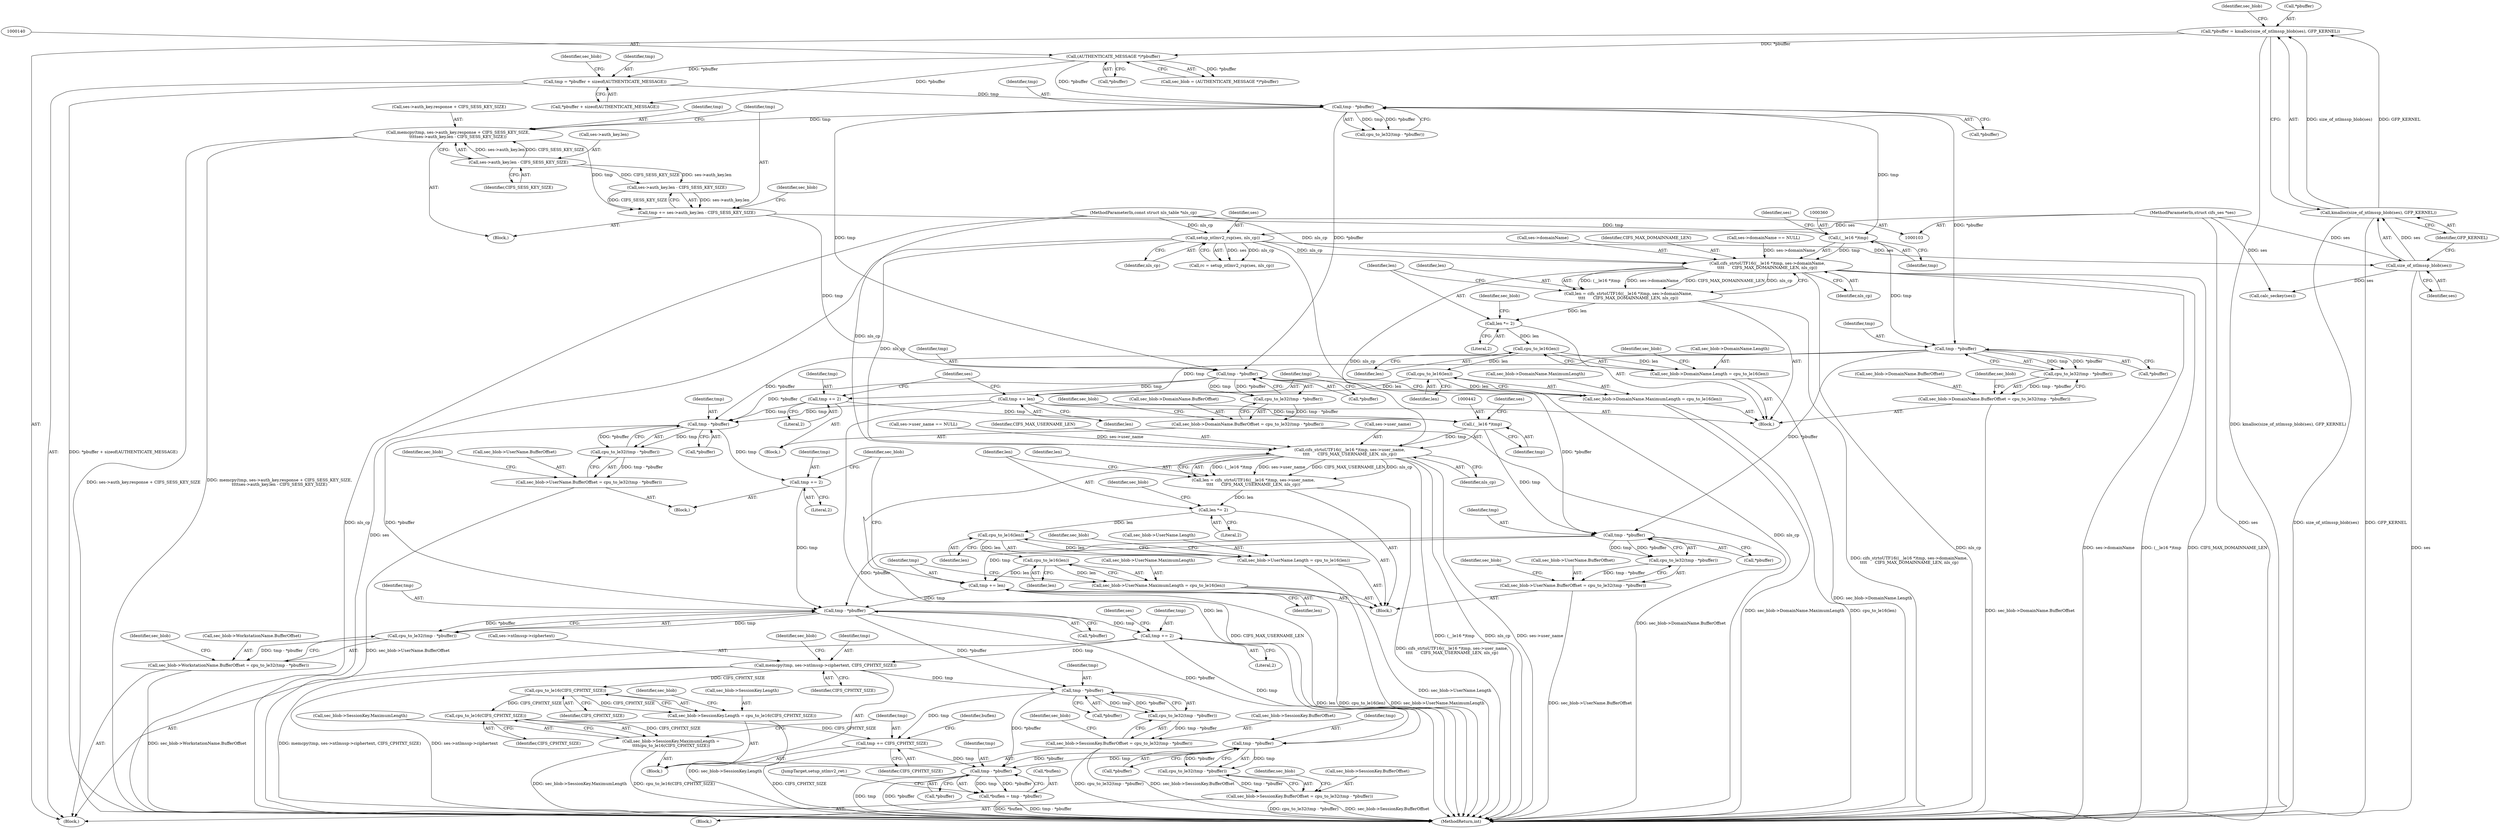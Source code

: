 digraph "0_linux_cabfb3680f78981d26c078a26e5c748531257ebb@API" {
"1000249" [label="(Call,memcpy(tmp, ses->auth_key.response + CIFS_SESS_KEY_SIZE,\n\t\t\t\tses->auth_key.len - CIFS_SESS_KEY_SIZE))"];
"1000238" [label="(Call,tmp - *pbuffer)"];
"1000195" [label="(Call,tmp = *pbuffer + sizeof(AUTHENTICATE_MESSAGE))"];
"1000139" [label="(Call,(AUTHENTICATE_MESSAGE *)*pbuffer)"];
"1000130" [label="(Call,*pbuffer = kmalloc(size_of_ntlmssp_blob(ses), GFP_KERNEL))"];
"1000133" [label="(Call,kmalloc(size_of_ntlmssp_blob(ses), GFP_KERNEL))"];
"1000134" [label="(Call,size_of_ntlmssp_blob(ses))"];
"1000115" [label="(Call,setup_ntlmv2_rsp(ses, nls_cp))"];
"1000106" [label="(MethodParameterIn,struct cifs_ses *ses)"];
"1000107" [label="(MethodParameterIn,const struct nls_table *nls_cp)"];
"1000258" [label="(Call,ses->auth_key.len - CIFS_SESS_KEY_SIZE)"];
"1000265" [label="(Call,tmp += ses->auth_key.len - CIFS_SESS_KEY_SIZE)"];
"1000332" [label="(Call,tmp - *pbuffer)"];
"1000331" [label="(Call,cpu_to_le32(tmp - *pbuffer))"];
"1000325" [label="(Call,sec_blob->DomainName.BufferOffset = cpu_to_le32(tmp - *pbuffer))"];
"1000350" [label="(Call,tmp += 2)"];
"1000414" [label="(Call,tmp - *pbuffer)"];
"1000413" [label="(Call,cpu_to_le32(tmp - *pbuffer))"];
"1000407" [label="(Call,sec_blob->UserName.BufferOffset = cpu_to_le32(tmp - *pbuffer))"];
"1000432" [label="(Call,tmp += 2)"];
"1000489" [label="(Call,tmp - *pbuffer)"];
"1000488" [label="(Call,cpu_to_le32(tmp - *pbuffer))"];
"1000482" [label="(Call,sec_blob->WorkstationName.BufferOffset = cpu_to_le32(tmp - *pbuffer))"];
"1000507" [label="(Call,tmp += 2)"];
"1000531" [label="(Call,memcpy(tmp, ses->ntlmssp->ciphertext, CIFS_CPHTXT_SIZE))"];
"1000546" [label="(Call,tmp - *pbuffer)"];
"1000545" [label="(Call,cpu_to_le32(tmp - *pbuffer))"];
"1000539" [label="(Call,sec_blob->SessionKey.BufferOffset = cpu_to_le32(tmp - *pbuffer))"];
"1000566" [label="(Call,tmp += CIFS_CPHTXT_SIZE)"];
"1000599" [label="(Call,tmp - *pbuffer)"];
"1000596" [label="(Call,*buflen = tmp - *pbuffer)"];
"1000556" [label="(Call,cpu_to_le16(CIFS_CPHTXT_SIZE))"];
"1000550" [label="(Call,sec_blob->SessionKey.Length = cpu_to_le16(CIFS_CPHTXT_SIZE))"];
"1000564" [label="(Call,cpu_to_le16(CIFS_CPHTXT_SIZE))"];
"1000558" [label="(Call,sec_blob->SessionKey.MaximumLength =\n\t\t\t\tcpu_to_le16(CIFS_CPHTXT_SIZE))"];
"1000578" [label="(Call,tmp - *pbuffer)"];
"1000577" [label="(Call,cpu_to_le32(tmp - *pbuffer))"];
"1000571" [label="(Call,sec_blob->SessionKey.BufferOffset = cpu_to_le32(tmp - *pbuffer))"];
"1000441" [label="(Call,(__le16 *)tmp)"];
"1000440" [label="(Call,cifs_strtoUTF16((__le16 *)tmp, ses->user_name,\n\t\t\t\t      CIFS_MAX_USERNAME_LEN, nls_cp))"];
"1000438" [label="(Call,len = cifs_strtoUTF16((__le16 *)tmp, ses->user_name,\n\t\t\t\t      CIFS_MAX_USERNAME_LEN, nls_cp))"];
"1000449" [label="(Call,len *= 2)"];
"1000469" [label="(Call,cpu_to_le16(len))"];
"1000463" [label="(Call,sec_blob->UserName.Length = cpu_to_le16(len))"];
"1000477" [label="(Call,cpu_to_le16(len))"];
"1000471" [label="(Call,sec_blob->UserName.MaximumLength = cpu_to_le16(len))"];
"1000479" [label="(Call,tmp += len)"];
"1000459" [label="(Call,tmp - *pbuffer)"];
"1000458" [label="(Call,cpu_to_le32(tmp - *pbuffer))"];
"1000452" [label="(Call,sec_blob->UserName.BufferOffset = cpu_to_le32(tmp - *pbuffer))"];
"1000359" [label="(Call,(__le16 *)tmp)"];
"1000358" [label="(Call,cifs_strtoUTF16((__le16 *)tmp, ses->domainName,\n\t\t\t\t      CIFS_MAX_DOMAINNAME_LEN, nls_cp))"];
"1000356" [label="(Call,len = cifs_strtoUTF16((__le16 *)tmp, ses->domainName,\n\t\t\t\t      CIFS_MAX_DOMAINNAME_LEN, nls_cp))"];
"1000367" [label="(Call,len *= 2)"];
"1000387" [label="(Call,cpu_to_le16(len))"];
"1000381" [label="(Call,sec_blob->DomainName.Length = cpu_to_le16(len))"];
"1000395" [label="(Call,cpu_to_le16(len))"];
"1000389" [label="(Call,sec_blob->DomainName.MaximumLength = cpu_to_le16(len))"];
"1000397" [label="(Call,tmp += len)"];
"1000377" [label="(Call,tmp - *pbuffer)"];
"1000376" [label="(Call,cpu_to_le32(tmp - *pbuffer))"];
"1000370" [label="(Call,sec_blob->DomainName.BufferOffset = cpu_to_le32(tmp - *pbuffer))"];
"1000116" [label="(Identifier,ses)"];
"1000376" [label="(Call,cpu_to_le32(tmp - *pbuffer))"];
"1000474" [label="(Identifier,sec_blob)"];
"1000249" [label="(Call,memcpy(tmp, ses->auth_key.response + CIFS_SESS_KEY_SIZE,\n\t\t\t\tses->auth_key.len - CIFS_SESS_KEY_SIZE))"];
"1000362" [label="(Call,ses->domainName)"];
"1000482" [label="(Call,sec_blob->WorkstationName.BufferOffset = cpu_to_le32(tmp - *pbuffer))"];
"1000444" [label="(Call,ses->user_name)"];
"1000598" [label="(Identifier,buflen)"];
"1000539" [label="(Call,sec_blob->SessionKey.BufferOffset = cpu_to_le32(tmp - *pbuffer))"];
"1000556" [label="(Call,cpu_to_le16(CIFS_CPHTXT_SIZE))"];
"1000568" [label="(Identifier,CIFS_CPHTXT_SIZE)"];
"1000478" [label="(Identifier,len)"];
"1000441" [label="(Call,(__le16 *)tmp)"];
"1000438" [label="(Call,len = cifs_strtoUTF16((__le16 *)tmp, ses->user_name,\n\t\t\t\t      CIFS_MAX_USERNAME_LEN, nls_cp))"];
"1000204" [label="(Identifier,sec_blob)"];
"1000248" [label="(Block,)"];
"1000599" [label="(Call,tmp - *pbuffer)"];
"1000463" [label="(Call,sec_blob->UserName.Length = cpu_to_le16(len))"];
"1000395" [label="(Call,cpu_to_le16(len))"];
"1000195" [label="(Call,tmp = *pbuffer + sizeof(AUTHENTICATE_MESSAGE))"];
"1000455" [label="(Identifier,sec_blob)"];
"1000416" [label="(Call,*pbuffer)"];
"1000365" [label="(Identifier,CIFS_MAX_DOMAINNAME_LEN)"];
"1000532" [label="(Identifier,tmp)"];
"1000134" [label="(Call,size_of_ntlmssp_blob(ses))"];
"1000135" [label="(Identifier,ses)"];
"1000449" [label="(Call,len *= 2)"];
"1000443" [label="(Identifier,tmp)"];
"1000267" [label="(Call,ses->auth_key.len - CIFS_SESS_KEY_SIZE)"];
"1000545" [label="(Call,cpu_to_le32(tmp - *pbuffer))"];
"1000571" [label="(Call,sec_blob->SessionKey.BufferOffset = cpu_to_le32(tmp - *pbuffer))"];
"1000445" [label="(Identifier,ses)"];
"1000488" [label="(Call,cpu_to_le32(tmp - *pbuffer))"];
"1000469" [label="(Call,cpu_to_le16(len))"];
"1000585" [label="(Identifier,sec_blob)"];
"1000363" [label="(Identifier,ses)"];
"1000415" [label="(Identifier,tmp)"];
"1000528" [label="(Call,calc_seckey(ses))"];
"1000133" [label="(Call,kmalloc(size_of_ntlmssp_blob(ses), GFP_KERNEL))"];
"1000596" [label="(Call,*buflen = tmp - *pbuffer)"];
"1000451" [label="(Literal,2)"];
"1000561" [label="(Identifier,sec_blob)"];
"1000440" [label="(Call,cifs_strtoUTF16((__le16 *)tmp, ses->user_name,\n\t\t\t\t      CIFS_MAX_USERNAME_LEN, nls_cp))"];
"1000390" [label="(Call,sec_blob->DomainName.MaximumLength)"];
"1000399" [label="(Identifier,len)"];
"1000466" [label="(Identifier,sec_blob)"];
"1000259" [label="(Call,ses->auth_key.len)"];
"1000477" [label="(Call,cpu_to_le16(len))"];
"1000266" [label="(Identifier,tmp)"];
"1000392" [label="(Identifier,sec_blob)"];
"1000507" [label="(Call,tmp += 2)"];
"1000382" [label="(Call,sec_blob->DomainName.Length)"];
"1000139" [label="(Call,(AUTHENTICATE_MESSAGE *)*pbuffer)"];
"1000480" [label="(Identifier,tmp)"];
"1000407" [label="(Call,sec_blob->UserName.BufferOffset = cpu_to_le32(tmp - *pbuffer))"];
"1000577" [label="(Call,cpu_to_le32(tmp - *pbuffer))"];
"1000559" [label="(Call,sec_blob->SessionKey.MaximumLength)"];
"1000324" [label="(Block,)"];
"1000326" [label="(Call,sec_blob->DomainName.BufferOffset)"];
"1000470" [label="(Identifier,len)"];
"1000356" [label="(Call,len = cifs_strtoUTF16((__le16 *)tmp, ses->domainName,\n\t\t\t\t      CIFS_MAX_DOMAINNAME_LEN, nls_cp))"];
"1000373" [label="(Identifier,sec_blob)"];
"1000485" [label="(Identifier,sec_blob)"];
"1000334" [label="(Call,*pbuffer)"];
"1000483" [label="(Call,sec_blob->WorkstationName.BufferOffset)"];
"1000533" [label="(Call,ses->ntlmssp->ciphertext)"];
"1000606" [label="(MethodReturn,int)"];
"1000369" [label="(Literal,2)"];
"1000371" [label="(Call,sec_blob->DomainName.BufferOffset)"];
"1000136" [label="(Identifier,GFP_KERNEL)"];
"1000597" [label="(Call,*buflen)"];
"1000115" [label="(Call,setup_ntlmv2_rsp(ses, nls_cp))"];
"1000138" [label="(Identifier,sec_blob)"];
"1000459" [label="(Call,tmp - *pbuffer)"];
"1000196" [label="(Identifier,tmp)"];
"1000546" [label="(Call,tmp - *pbuffer)"];
"1000432" [label="(Call,tmp += 2)"];
"1000379" [label="(Call,*pbuffer)"];
"1000250" [label="(Identifier,tmp)"];
"1000572" [label="(Call,sec_blob->SessionKey.BufferOffset)"];
"1000460" [label="(Identifier,tmp)"];
"1000600" [label="(Identifier,tmp)"];
"1000264" [label="(Identifier,CIFS_SESS_KEY_SIZE)"];
"1000354" [label="(Block,)"];
"1000458" [label="(Call,cpu_to_le32(tmp - *pbuffer))"];
"1000439" [label="(Identifier,len)"];
"1000396" [label="(Identifier,len)"];
"1000414" [label="(Call,tmp - *pbuffer)"];
"1000265" [label="(Call,tmp += ses->auth_key.len - CIFS_SESS_KEY_SIZE)"];
"1000421" [label="(Identifier,sec_blob)"];
"1000131" [label="(Call,*pbuffer)"];
"1000551" [label="(Call,sec_blob->SessionKey.Length)"];
"1000580" [label="(Call,*pbuffer)"];
"1000277" [label="(Identifier,sec_blob)"];
"1000403" [label="(Identifier,ses)"];
"1000481" [label="(Identifier,len)"];
"1000333" [label="(Identifier,tmp)"];
"1000461" [label="(Call,*pbuffer)"];
"1000464" [label="(Call,sec_blob->UserName.Length)"];
"1000387" [label="(Call,cpu_to_le16(len))"];
"1000603" [label="(JumpTarget,setup_ntlmv2_ret:)"];
"1000357" [label="(Identifier,len)"];
"1000401" [label="(Call,ses->user_name == NULL)"];
"1000566" [label="(Call,tmp += CIFS_CPHTXT_SIZE)"];
"1000578" [label="(Call,tmp - *pbuffer)"];
"1000408" [label="(Call,sec_blob->UserName.BufferOffset)"];
"1000397" [label="(Call,tmp += len)"];
"1000452" [label="(Call,sec_blob->UserName.BufferOffset = cpu_to_le32(tmp - *pbuffer))"];
"1000319" [label="(Call,ses->domainName == NULL)"];
"1000239" [label="(Identifier,tmp)"];
"1000508" [label="(Identifier,tmp)"];
"1000450" [label="(Identifier,len)"];
"1000547" [label="(Identifier,tmp)"];
"1000137" [label="(Call,sec_blob = (AUTHENTICATE_MESSAGE *)*pbuffer)"];
"1000378" [label="(Identifier,tmp)"];
"1000359" [label="(Call,(__le16 *)tmp)"];
"1000130" [label="(Call,*pbuffer = kmalloc(size_of_ntlmssp_blob(ses), GFP_KERNEL))"];
"1000601" [label="(Call,*pbuffer)"];
"1000570" [label="(Block,)"];
"1000433" [label="(Identifier,tmp)"];
"1000516" [label="(Identifier,ses)"];
"1000389" [label="(Call,sec_blob->DomainName.MaximumLength = cpu_to_le16(len))"];
"1000368" [label="(Identifier,len)"];
"1000331" [label="(Call,cpu_to_le32(tmp - *pbuffer))"];
"1000381" [label="(Call,sec_blob->DomainName.Length = cpu_to_le16(len))"];
"1000548" [label="(Call,*pbuffer)"];
"1000542" [label="(Identifier,sec_blob)"];
"1000558" [label="(Call,sec_blob->SessionKey.MaximumLength =\n\t\t\t\tcpu_to_le16(CIFS_CPHTXT_SIZE))"];
"1000339" [label="(Identifier,sec_blob)"];
"1000367" [label="(Call,len *= 2)"];
"1000388" [label="(Identifier,len)"];
"1000434" [label="(Literal,2)"];
"1000413" [label="(Call,cpu_to_le32(tmp - *pbuffer))"];
"1000106" [label="(MethodParameterIn,struct cifs_ses *ses)"];
"1000550" [label="(Call,sec_blob->SessionKey.Length = cpu_to_le16(CIFS_CPHTXT_SIZE))"];
"1000406" [label="(Block,)"];
"1000471" [label="(Call,sec_blob->UserName.MaximumLength = cpu_to_le16(len))"];
"1000251" [label="(Call,ses->auth_key.response + CIFS_SESS_KEY_SIZE)"];
"1000240" [label="(Call,*pbuffer)"];
"1000564" [label="(Call,cpu_to_le16(CIFS_CPHTXT_SIZE))"];
"1000358" [label="(Call,cifs_strtoUTF16((__le16 *)tmp, ses->domainName,\n\t\t\t\t      CIFS_MAX_DOMAINNAME_LEN, nls_cp))"];
"1000490" [label="(Identifier,tmp)"];
"1000553" [label="(Identifier,sec_blob)"];
"1000479" [label="(Call,tmp += len)"];
"1000567" [label="(Identifier,tmp)"];
"1000530" [label="(Block,)"];
"1000370" [label="(Call,sec_blob->DomainName.BufferOffset = cpu_to_le32(tmp - *pbuffer))"];
"1000350" [label="(Call,tmp += 2)"];
"1000258" [label="(Call,ses->auth_key.len - CIFS_SESS_KEY_SIZE)"];
"1000352" [label="(Literal,2)"];
"1000366" [label="(Identifier,nls_cp)"];
"1000579" [label="(Identifier,tmp)"];
"1000197" [label="(Call,*pbuffer + sizeof(AUTHENTICATE_MESSAGE))"];
"1000538" [label="(Identifier,CIFS_CPHTXT_SIZE)"];
"1000453" [label="(Call,sec_blob->UserName.BufferOffset)"];
"1000447" [label="(Identifier,CIFS_MAX_USERNAME_LEN)"];
"1000141" [label="(Call,*pbuffer)"];
"1000113" [label="(Call,rc = setup_ntlmv2_rsp(ses, nls_cp))"];
"1000361" [label="(Identifier,tmp)"];
"1000377" [label="(Call,tmp - *pbuffer)"];
"1000108" [label="(Block,)"];
"1000491" [label="(Call,*pbuffer)"];
"1000509" [label="(Literal,2)"];
"1000472" [label="(Call,sec_blob->UserName.MaximumLength)"];
"1000436" [label="(Block,)"];
"1000531" [label="(Call,memcpy(tmp, ses->ntlmssp->ciphertext, CIFS_CPHTXT_SIZE))"];
"1000557" [label="(Identifier,CIFS_CPHTXT_SIZE)"];
"1000540" [label="(Call,sec_blob->SessionKey.BufferOffset)"];
"1000238" [label="(Call,tmp - *pbuffer)"];
"1000107" [label="(MethodParameterIn,const struct nls_table *nls_cp)"];
"1000565" [label="(Identifier,CIFS_CPHTXT_SIZE)"];
"1000237" [label="(Call,cpu_to_le32(tmp - *pbuffer))"];
"1000496" [label="(Identifier,sec_blob)"];
"1000448" [label="(Identifier,nls_cp)"];
"1000332" [label="(Call,tmp - *pbuffer)"];
"1000384" [label="(Identifier,sec_blob)"];
"1000351" [label="(Identifier,tmp)"];
"1000398" [label="(Identifier,tmp)"];
"1000325" [label="(Call,sec_blob->DomainName.BufferOffset = cpu_to_le32(tmp - *pbuffer))"];
"1000489" [label="(Call,tmp - *pbuffer)"];
"1000117" [label="(Identifier,nls_cp)"];
"1000249" -> "1000248"  [label="AST: "];
"1000249" -> "1000258"  [label="CFG: "];
"1000250" -> "1000249"  [label="AST: "];
"1000251" -> "1000249"  [label="AST: "];
"1000258" -> "1000249"  [label="AST: "];
"1000266" -> "1000249"  [label="CFG: "];
"1000249" -> "1000606"  [label="DDG: ses->auth_key.response + CIFS_SESS_KEY_SIZE"];
"1000249" -> "1000606"  [label="DDG: memcpy(tmp, ses->auth_key.response + CIFS_SESS_KEY_SIZE,\n\t\t\t\tses->auth_key.len - CIFS_SESS_KEY_SIZE)"];
"1000238" -> "1000249"  [label="DDG: tmp"];
"1000258" -> "1000249"  [label="DDG: ses->auth_key.len"];
"1000258" -> "1000249"  [label="DDG: CIFS_SESS_KEY_SIZE"];
"1000249" -> "1000265"  [label="DDG: tmp"];
"1000238" -> "1000237"  [label="AST: "];
"1000238" -> "1000240"  [label="CFG: "];
"1000239" -> "1000238"  [label="AST: "];
"1000240" -> "1000238"  [label="AST: "];
"1000237" -> "1000238"  [label="CFG: "];
"1000238" -> "1000237"  [label="DDG: tmp"];
"1000238" -> "1000237"  [label="DDG: *pbuffer"];
"1000195" -> "1000238"  [label="DDG: tmp"];
"1000139" -> "1000238"  [label="DDG: *pbuffer"];
"1000238" -> "1000332"  [label="DDG: tmp"];
"1000238" -> "1000332"  [label="DDG: *pbuffer"];
"1000238" -> "1000359"  [label="DDG: tmp"];
"1000238" -> "1000377"  [label="DDG: *pbuffer"];
"1000195" -> "1000108"  [label="AST: "];
"1000195" -> "1000197"  [label="CFG: "];
"1000196" -> "1000195"  [label="AST: "];
"1000197" -> "1000195"  [label="AST: "];
"1000204" -> "1000195"  [label="CFG: "];
"1000195" -> "1000606"  [label="DDG: *pbuffer + sizeof(AUTHENTICATE_MESSAGE)"];
"1000139" -> "1000195"  [label="DDG: *pbuffer"];
"1000139" -> "1000137"  [label="AST: "];
"1000139" -> "1000141"  [label="CFG: "];
"1000140" -> "1000139"  [label="AST: "];
"1000141" -> "1000139"  [label="AST: "];
"1000137" -> "1000139"  [label="CFG: "];
"1000139" -> "1000137"  [label="DDG: *pbuffer"];
"1000130" -> "1000139"  [label="DDG: *pbuffer"];
"1000139" -> "1000197"  [label="DDG: *pbuffer"];
"1000130" -> "1000108"  [label="AST: "];
"1000130" -> "1000133"  [label="CFG: "];
"1000131" -> "1000130"  [label="AST: "];
"1000133" -> "1000130"  [label="AST: "];
"1000138" -> "1000130"  [label="CFG: "];
"1000130" -> "1000606"  [label="DDG: kmalloc(size_of_ntlmssp_blob(ses), GFP_KERNEL)"];
"1000133" -> "1000130"  [label="DDG: size_of_ntlmssp_blob(ses)"];
"1000133" -> "1000130"  [label="DDG: GFP_KERNEL"];
"1000133" -> "1000136"  [label="CFG: "];
"1000134" -> "1000133"  [label="AST: "];
"1000136" -> "1000133"  [label="AST: "];
"1000133" -> "1000606"  [label="DDG: size_of_ntlmssp_blob(ses)"];
"1000133" -> "1000606"  [label="DDG: GFP_KERNEL"];
"1000134" -> "1000133"  [label="DDG: ses"];
"1000134" -> "1000135"  [label="CFG: "];
"1000135" -> "1000134"  [label="AST: "];
"1000136" -> "1000134"  [label="CFG: "];
"1000134" -> "1000606"  [label="DDG: ses"];
"1000115" -> "1000134"  [label="DDG: ses"];
"1000106" -> "1000134"  [label="DDG: ses"];
"1000134" -> "1000528"  [label="DDG: ses"];
"1000115" -> "1000113"  [label="AST: "];
"1000115" -> "1000117"  [label="CFG: "];
"1000116" -> "1000115"  [label="AST: "];
"1000117" -> "1000115"  [label="AST: "];
"1000113" -> "1000115"  [label="CFG: "];
"1000115" -> "1000606"  [label="DDG: nls_cp"];
"1000115" -> "1000606"  [label="DDG: ses"];
"1000115" -> "1000113"  [label="DDG: ses"];
"1000115" -> "1000113"  [label="DDG: nls_cp"];
"1000106" -> "1000115"  [label="DDG: ses"];
"1000107" -> "1000115"  [label="DDG: nls_cp"];
"1000115" -> "1000358"  [label="DDG: nls_cp"];
"1000115" -> "1000440"  [label="DDG: nls_cp"];
"1000106" -> "1000103"  [label="AST: "];
"1000106" -> "1000606"  [label="DDG: ses"];
"1000106" -> "1000528"  [label="DDG: ses"];
"1000107" -> "1000103"  [label="AST: "];
"1000107" -> "1000606"  [label="DDG: nls_cp"];
"1000107" -> "1000358"  [label="DDG: nls_cp"];
"1000107" -> "1000440"  [label="DDG: nls_cp"];
"1000258" -> "1000264"  [label="CFG: "];
"1000259" -> "1000258"  [label="AST: "];
"1000264" -> "1000258"  [label="AST: "];
"1000258" -> "1000267"  [label="DDG: ses->auth_key.len"];
"1000258" -> "1000267"  [label="DDG: CIFS_SESS_KEY_SIZE"];
"1000265" -> "1000248"  [label="AST: "];
"1000265" -> "1000267"  [label="CFG: "];
"1000266" -> "1000265"  [label="AST: "];
"1000267" -> "1000265"  [label="AST: "];
"1000277" -> "1000265"  [label="CFG: "];
"1000267" -> "1000265"  [label="DDG: ses->auth_key.len"];
"1000267" -> "1000265"  [label="DDG: CIFS_SESS_KEY_SIZE"];
"1000265" -> "1000332"  [label="DDG: tmp"];
"1000265" -> "1000359"  [label="DDG: tmp"];
"1000332" -> "1000331"  [label="AST: "];
"1000332" -> "1000334"  [label="CFG: "];
"1000333" -> "1000332"  [label="AST: "];
"1000334" -> "1000332"  [label="AST: "];
"1000331" -> "1000332"  [label="CFG: "];
"1000332" -> "1000331"  [label="DDG: tmp"];
"1000332" -> "1000331"  [label="DDG: *pbuffer"];
"1000332" -> "1000350"  [label="DDG: tmp"];
"1000332" -> "1000414"  [label="DDG: *pbuffer"];
"1000332" -> "1000459"  [label="DDG: *pbuffer"];
"1000331" -> "1000325"  [label="AST: "];
"1000325" -> "1000331"  [label="CFG: "];
"1000331" -> "1000325"  [label="DDG: tmp - *pbuffer"];
"1000325" -> "1000324"  [label="AST: "];
"1000326" -> "1000325"  [label="AST: "];
"1000339" -> "1000325"  [label="CFG: "];
"1000325" -> "1000606"  [label="DDG: sec_blob->DomainName.BufferOffset"];
"1000350" -> "1000324"  [label="AST: "];
"1000350" -> "1000352"  [label="CFG: "];
"1000351" -> "1000350"  [label="AST: "];
"1000352" -> "1000350"  [label="AST: "];
"1000403" -> "1000350"  [label="CFG: "];
"1000350" -> "1000414"  [label="DDG: tmp"];
"1000350" -> "1000441"  [label="DDG: tmp"];
"1000414" -> "1000413"  [label="AST: "];
"1000414" -> "1000416"  [label="CFG: "];
"1000415" -> "1000414"  [label="AST: "];
"1000416" -> "1000414"  [label="AST: "];
"1000413" -> "1000414"  [label="CFG: "];
"1000414" -> "1000413"  [label="DDG: tmp"];
"1000414" -> "1000413"  [label="DDG: *pbuffer"];
"1000397" -> "1000414"  [label="DDG: tmp"];
"1000377" -> "1000414"  [label="DDG: *pbuffer"];
"1000414" -> "1000432"  [label="DDG: tmp"];
"1000414" -> "1000489"  [label="DDG: *pbuffer"];
"1000413" -> "1000407"  [label="AST: "];
"1000407" -> "1000413"  [label="CFG: "];
"1000413" -> "1000407"  [label="DDG: tmp - *pbuffer"];
"1000407" -> "1000406"  [label="AST: "];
"1000408" -> "1000407"  [label="AST: "];
"1000421" -> "1000407"  [label="CFG: "];
"1000407" -> "1000606"  [label="DDG: sec_blob->UserName.BufferOffset"];
"1000432" -> "1000406"  [label="AST: "];
"1000432" -> "1000434"  [label="CFG: "];
"1000433" -> "1000432"  [label="AST: "];
"1000434" -> "1000432"  [label="AST: "];
"1000485" -> "1000432"  [label="CFG: "];
"1000432" -> "1000489"  [label="DDG: tmp"];
"1000489" -> "1000488"  [label="AST: "];
"1000489" -> "1000491"  [label="CFG: "];
"1000490" -> "1000489"  [label="AST: "];
"1000491" -> "1000489"  [label="AST: "];
"1000488" -> "1000489"  [label="CFG: "];
"1000489" -> "1000488"  [label="DDG: tmp"];
"1000489" -> "1000488"  [label="DDG: *pbuffer"];
"1000479" -> "1000489"  [label="DDG: tmp"];
"1000459" -> "1000489"  [label="DDG: *pbuffer"];
"1000489" -> "1000507"  [label="DDG: tmp"];
"1000489" -> "1000546"  [label="DDG: *pbuffer"];
"1000489" -> "1000578"  [label="DDG: *pbuffer"];
"1000488" -> "1000482"  [label="AST: "];
"1000482" -> "1000488"  [label="CFG: "];
"1000488" -> "1000482"  [label="DDG: tmp - *pbuffer"];
"1000482" -> "1000108"  [label="AST: "];
"1000483" -> "1000482"  [label="AST: "];
"1000496" -> "1000482"  [label="CFG: "];
"1000482" -> "1000606"  [label="DDG: sec_blob->WorkstationName.BufferOffset"];
"1000507" -> "1000108"  [label="AST: "];
"1000507" -> "1000509"  [label="CFG: "];
"1000508" -> "1000507"  [label="AST: "];
"1000509" -> "1000507"  [label="AST: "];
"1000516" -> "1000507"  [label="CFG: "];
"1000507" -> "1000531"  [label="DDG: tmp"];
"1000507" -> "1000578"  [label="DDG: tmp"];
"1000531" -> "1000530"  [label="AST: "];
"1000531" -> "1000538"  [label="CFG: "];
"1000532" -> "1000531"  [label="AST: "];
"1000533" -> "1000531"  [label="AST: "];
"1000538" -> "1000531"  [label="AST: "];
"1000542" -> "1000531"  [label="CFG: "];
"1000531" -> "1000606"  [label="DDG: ses->ntlmssp->ciphertext"];
"1000531" -> "1000606"  [label="DDG: memcpy(tmp, ses->ntlmssp->ciphertext, CIFS_CPHTXT_SIZE)"];
"1000531" -> "1000546"  [label="DDG: tmp"];
"1000531" -> "1000556"  [label="DDG: CIFS_CPHTXT_SIZE"];
"1000546" -> "1000545"  [label="AST: "];
"1000546" -> "1000548"  [label="CFG: "];
"1000547" -> "1000546"  [label="AST: "];
"1000548" -> "1000546"  [label="AST: "];
"1000545" -> "1000546"  [label="CFG: "];
"1000546" -> "1000545"  [label="DDG: tmp"];
"1000546" -> "1000545"  [label="DDG: *pbuffer"];
"1000546" -> "1000566"  [label="DDG: tmp"];
"1000546" -> "1000599"  [label="DDG: *pbuffer"];
"1000545" -> "1000539"  [label="AST: "];
"1000539" -> "1000545"  [label="CFG: "];
"1000545" -> "1000539"  [label="DDG: tmp - *pbuffer"];
"1000539" -> "1000530"  [label="AST: "];
"1000540" -> "1000539"  [label="AST: "];
"1000553" -> "1000539"  [label="CFG: "];
"1000539" -> "1000606"  [label="DDG: sec_blob->SessionKey.BufferOffset"];
"1000539" -> "1000606"  [label="DDG: cpu_to_le32(tmp - *pbuffer)"];
"1000566" -> "1000530"  [label="AST: "];
"1000566" -> "1000568"  [label="CFG: "];
"1000567" -> "1000566"  [label="AST: "];
"1000568" -> "1000566"  [label="AST: "];
"1000598" -> "1000566"  [label="CFG: "];
"1000566" -> "1000606"  [label="DDG: CIFS_CPHTXT_SIZE"];
"1000564" -> "1000566"  [label="DDG: CIFS_CPHTXT_SIZE"];
"1000566" -> "1000599"  [label="DDG: tmp"];
"1000599" -> "1000596"  [label="AST: "];
"1000599" -> "1000601"  [label="CFG: "];
"1000600" -> "1000599"  [label="AST: "];
"1000601" -> "1000599"  [label="AST: "];
"1000596" -> "1000599"  [label="CFG: "];
"1000599" -> "1000606"  [label="DDG: tmp"];
"1000599" -> "1000606"  [label="DDG: *pbuffer"];
"1000599" -> "1000596"  [label="DDG: tmp"];
"1000599" -> "1000596"  [label="DDG: *pbuffer"];
"1000578" -> "1000599"  [label="DDG: tmp"];
"1000578" -> "1000599"  [label="DDG: *pbuffer"];
"1000596" -> "1000108"  [label="AST: "];
"1000597" -> "1000596"  [label="AST: "];
"1000603" -> "1000596"  [label="CFG: "];
"1000596" -> "1000606"  [label="DDG: tmp - *pbuffer"];
"1000596" -> "1000606"  [label="DDG: *buflen"];
"1000556" -> "1000550"  [label="AST: "];
"1000556" -> "1000557"  [label="CFG: "];
"1000557" -> "1000556"  [label="AST: "];
"1000550" -> "1000556"  [label="CFG: "];
"1000556" -> "1000550"  [label="DDG: CIFS_CPHTXT_SIZE"];
"1000556" -> "1000564"  [label="DDG: CIFS_CPHTXT_SIZE"];
"1000550" -> "1000530"  [label="AST: "];
"1000551" -> "1000550"  [label="AST: "];
"1000561" -> "1000550"  [label="CFG: "];
"1000550" -> "1000606"  [label="DDG: sec_blob->SessionKey.Length"];
"1000564" -> "1000558"  [label="AST: "];
"1000564" -> "1000565"  [label="CFG: "];
"1000565" -> "1000564"  [label="AST: "];
"1000558" -> "1000564"  [label="CFG: "];
"1000564" -> "1000558"  [label="DDG: CIFS_CPHTXT_SIZE"];
"1000558" -> "1000530"  [label="AST: "];
"1000559" -> "1000558"  [label="AST: "];
"1000567" -> "1000558"  [label="CFG: "];
"1000558" -> "1000606"  [label="DDG: sec_blob->SessionKey.MaximumLength"];
"1000558" -> "1000606"  [label="DDG: cpu_to_le16(CIFS_CPHTXT_SIZE)"];
"1000578" -> "1000577"  [label="AST: "];
"1000578" -> "1000580"  [label="CFG: "];
"1000579" -> "1000578"  [label="AST: "];
"1000580" -> "1000578"  [label="AST: "];
"1000577" -> "1000578"  [label="CFG: "];
"1000578" -> "1000577"  [label="DDG: tmp"];
"1000578" -> "1000577"  [label="DDG: *pbuffer"];
"1000577" -> "1000571"  [label="AST: "];
"1000571" -> "1000577"  [label="CFG: "];
"1000577" -> "1000571"  [label="DDG: tmp - *pbuffer"];
"1000571" -> "1000570"  [label="AST: "];
"1000572" -> "1000571"  [label="AST: "];
"1000585" -> "1000571"  [label="CFG: "];
"1000571" -> "1000606"  [label="DDG: cpu_to_le32(tmp - *pbuffer)"];
"1000571" -> "1000606"  [label="DDG: sec_blob->SessionKey.BufferOffset"];
"1000441" -> "1000440"  [label="AST: "];
"1000441" -> "1000443"  [label="CFG: "];
"1000442" -> "1000441"  [label="AST: "];
"1000443" -> "1000441"  [label="AST: "];
"1000445" -> "1000441"  [label="CFG: "];
"1000441" -> "1000440"  [label="DDG: tmp"];
"1000397" -> "1000441"  [label="DDG: tmp"];
"1000441" -> "1000459"  [label="DDG: tmp"];
"1000440" -> "1000438"  [label="AST: "];
"1000440" -> "1000448"  [label="CFG: "];
"1000444" -> "1000440"  [label="AST: "];
"1000447" -> "1000440"  [label="AST: "];
"1000448" -> "1000440"  [label="AST: "];
"1000438" -> "1000440"  [label="CFG: "];
"1000440" -> "1000606"  [label="DDG: CIFS_MAX_USERNAME_LEN"];
"1000440" -> "1000606"  [label="DDG: (__le16 *)tmp"];
"1000440" -> "1000606"  [label="DDG: nls_cp"];
"1000440" -> "1000606"  [label="DDG: ses->user_name"];
"1000440" -> "1000438"  [label="DDG: (__le16 *)tmp"];
"1000440" -> "1000438"  [label="DDG: ses->user_name"];
"1000440" -> "1000438"  [label="DDG: CIFS_MAX_USERNAME_LEN"];
"1000440" -> "1000438"  [label="DDG: nls_cp"];
"1000401" -> "1000440"  [label="DDG: ses->user_name"];
"1000358" -> "1000440"  [label="DDG: nls_cp"];
"1000438" -> "1000436"  [label="AST: "];
"1000439" -> "1000438"  [label="AST: "];
"1000450" -> "1000438"  [label="CFG: "];
"1000438" -> "1000606"  [label="DDG: cifs_strtoUTF16((__le16 *)tmp, ses->user_name,\n\t\t\t\t      CIFS_MAX_USERNAME_LEN, nls_cp)"];
"1000438" -> "1000449"  [label="DDG: len"];
"1000449" -> "1000436"  [label="AST: "];
"1000449" -> "1000451"  [label="CFG: "];
"1000450" -> "1000449"  [label="AST: "];
"1000451" -> "1000449"  [label="AST: "];
"1000455" -> "1000449"  [label="CFG: "];
"1000449" -> "1000469"  [label="DDG: len"];
"1000469" -> "1000463"  [label="AST: "];
"1000469" -> "1000470"  [label="CFG: "];
"1000470" -> "1000469"  [label="AST: "];
"1000463" -> "1000469"  [label="CFG: "];
"1000469" -> "1000463"  [label="DDG: len"];
"1000469" -> "1000477"  [label="DDG: len"];
"1000463" -> "1000436"  [label="AST: "];
"1000464" -> "1000463"  [label="AST: "];
"1000474" -> "1000463"  [label="CFG: "];
"1000463" -> "1000606"  [label="DDG: sec_blob->UserName.Length"];
"1000477" -> "1000471"  [label="AST: "];
"1000477" -> "1000478"  [label="CFG: "];
"1000478" -> "1000477"  [label="AST: "];
"1000471" -> "1000477"  [label="CFG: "];
"1000477" -> "1000471"  [label="DDG: len"];
"1000477" -> "1000479"  [label="DDG: len"];
"1000471" -> "1000436"  [label="AST: "];
"1000472" -> "1000471"  [label="AST: "];
"1000480" -> "1000471"  [label="CFG: "];
"1000471" -> "1000606"  [label="DDG: sec_blob->UserName.MaximumLength"];
"1000471" -> "1000606"  [label="DDG: cpu_to_le16(len)"];
"1000479" -> "1000436"  [label="AST: "];
"1000479" -> "1000481"  [label="CFG: "];
"1000480" -> "1000479"  [label="AST: "];
"1000481" -> "1000479"  [label="AST: "];
"1000485" -> "1000479"  [label="CFG: "];
"1000479" -> "1000606"  [label="DDG: len"];
"1000459" -> "1000479"  [label="DDG: tmp"];
"1000459" -> "1000458"  [label="AST: "];
"1000459" -> "1000461"  [label="CFG: "];
"1000460" -> "1000459"  [label="AST: "];
"1000461" -> "1000459"  [label="AST: "];
"1000458" -> "1000459"  [label="CFG: "];
"1000459" -> "1000458"  [label="DDG: tmp"];
"1000459" -> "1000458"  [label="DDG: *pbuffer"];
"1000377" -> "1000459"  [label="DDG: *pbuffer"];
"1000458" -> "1000452"  [label="AST: "];
"1000452" -> "1000458"  [label="CFG: "];
"1000458" -> "1000452"  [label="DDG: tmp - *pbuffer"];
"1000452" -> "1000436"  [label="AST: "];
"1000453" -> "1000452"  [label="AST: "];
"1000466" -> "1000452"  [label="CFG: "];
"1000452" -> "1000606"  [label="DDG: sec_blob->UserName.BufferOffset"];
"1000359" -> "1000358"  [label="AST: "];
"1000359" -> "1000361"  [label="CFG: "];
"1000360" -> "1000359"  [label="AST: "];
"1000361" -> "1000359"  [label="AST: "];
"1000363" -> "1000359"  [label="CFG: "];
"1000359" -> "1000358"  [label="DDG: tmp"];
"1000359" -> "1000377"  [label="DDG: tmp"];
"1000358" -> "1000356"  [label="AST: "];
"1000358" -> "1000366"  [label="CFG: "];
"1000362" -> "1000358"  [label="AST: "];
"1000365" -> "1000358"  [label="AST: "];
"1000366" -> "1000358"  [label="AST: "];
"1000356" -> "1000358"  [label="CFG: "];
"1000358" -> "1000606"  [label="DDG: CIFS_MAX_DOMAINNAME_LEN"];
"1000358" -> "1000606"  [label="DDG: nls_cp"];
"1000358" -> "1000606"  [label="DDG: ses->domainName"];
"1000358" -> "1000606"  [label="DDG: (__le16 *)tmp"];
"1000358" -> "1000356"  [label="DDG: (__le16 *)tmp"];
"1000358" -> "1000356"  [label="DDG: ses->domainName"];
"1000358" -> "1000356"  [label="DDG: CIFS_MAX_DOMAINNAME_LEN"];
"1000358" -> "1000356"  [label="DDG: nls_cp"];
"1000319" -> "1000358"  [label="DDG: ses->domainName"];
"1000356" -> "1000354"  [label="AST: "];
"1000357" -> "1000356"  [label="AST: "];
"1000368" -> "1000356"  [label="CFG: "];
"1000356" -> "1000606"  [label="DDG: cifs_strtoUTF16((__le16 *)tmp, ses->domainName,\n\t\t\t\t      CIFS_MAX_DOMAINNAME_LEN, nls_cp)"];
"1000356" -> "1000367"  [label="DDG: len"];
"1000367" -> "1000354"  [label="AST: "];
"1000367" -> "1000369"  [label="CFG: "];
"1000368" -> "1000367"  [label="AST: "];
"1000369" -> "1000367"  [label="AST: "];
"1000373" -> "1000367"  [label="CFG: "];
"1000367" -> "1000387"  [label="DDG: len"];
"1000387" -> "1000381"  [label="AST: "];
"1000387" -> "1000388"  [label="CFG: "];
"1000388" -> "1000387"  [label="AST: "];
"1000381" -> "1000387"  [label="CFG: "];
"1000387" -> "1000381"  [label="DDG: len"];
"1000387" -> "1000395"  [label="DDG: len"];
"1000381" -> "1000354"  [label="AST: "];
"1000382" -> "1000381"  [label="AST: "];
"1000392" -> "1000381"  [label="CFG: "];
"1000381" -> "1000606"  [label="DDG: sec_blob->DomainName.Length"];
"1000395" -> "1000389"  [label="AST: "];
"1000395" -> "1000396"  [label="CFG: "];
"1000396" -> "1000395"  [label="AST: "];
"1000389" -> "1000395"  [label="CFG: "];
"1000395" -> "1000389"  [label="DDG: len"];
"1000395" -> "1000397"  [label="DDG: len"];
"1000389" -> "1000354"  [label="AST: "];
"1000390" -> "1000389"  [label="AST: "];
"1000398" -> "1000389"  [label="CFG: "];
"1000389" -> "1000606"  [label="DDG: sec_blob->DomainName.MaximumLength"];
"1000389" -> "1000606"  [label="DDG: cpu_to_le16(len)"];
"1000397" -> "1000354"  [label="AST: "];
"1000397" -> "1000399"  [label="CFG: "];
"1000398" -> "1000397"  [label="AST: "];
"1000399" -> "1000397"  [label="AST: "];
"1000403" -> "1000397"  [label="CFG: "];
"1000397" -> "1000606"  [label="DDG: len"];
"1000377" -> "1000397"  [label="DDG: tmp"];
"1000377" -> "1000376"  [label="AST: "];
"1000377" -> "1000379"  [label="CFG: "];
"1000378" -> "1000377"  [label="AST: "];
"1000379" -> "1000377"  [label="AST: "];
"1000376" -> "1000377"  [label="CFG: "];
"1000377" -> "1000376"  [label="DDG: tmp"];
"1000377" -> "1000376"  [label="DDG: *pbuffer"];
"1000376" -> "1000370"  [label="AST: "];
"1000370" -> "1000376"  [label="CFG: "];
"1000376" -> "1000370"  [label="DDG: tmp - *pbuffer"];
"1000370" -> "1000354"  [label="AST: "];
"1000371" -> "1000370"  [label="AST: "];
"1000384" -> "1000370"  [label="CFG: "];
"1000370" -> "1000606"  [label="DDG: sec_blob->DomainName.BufferOffset"];
}
